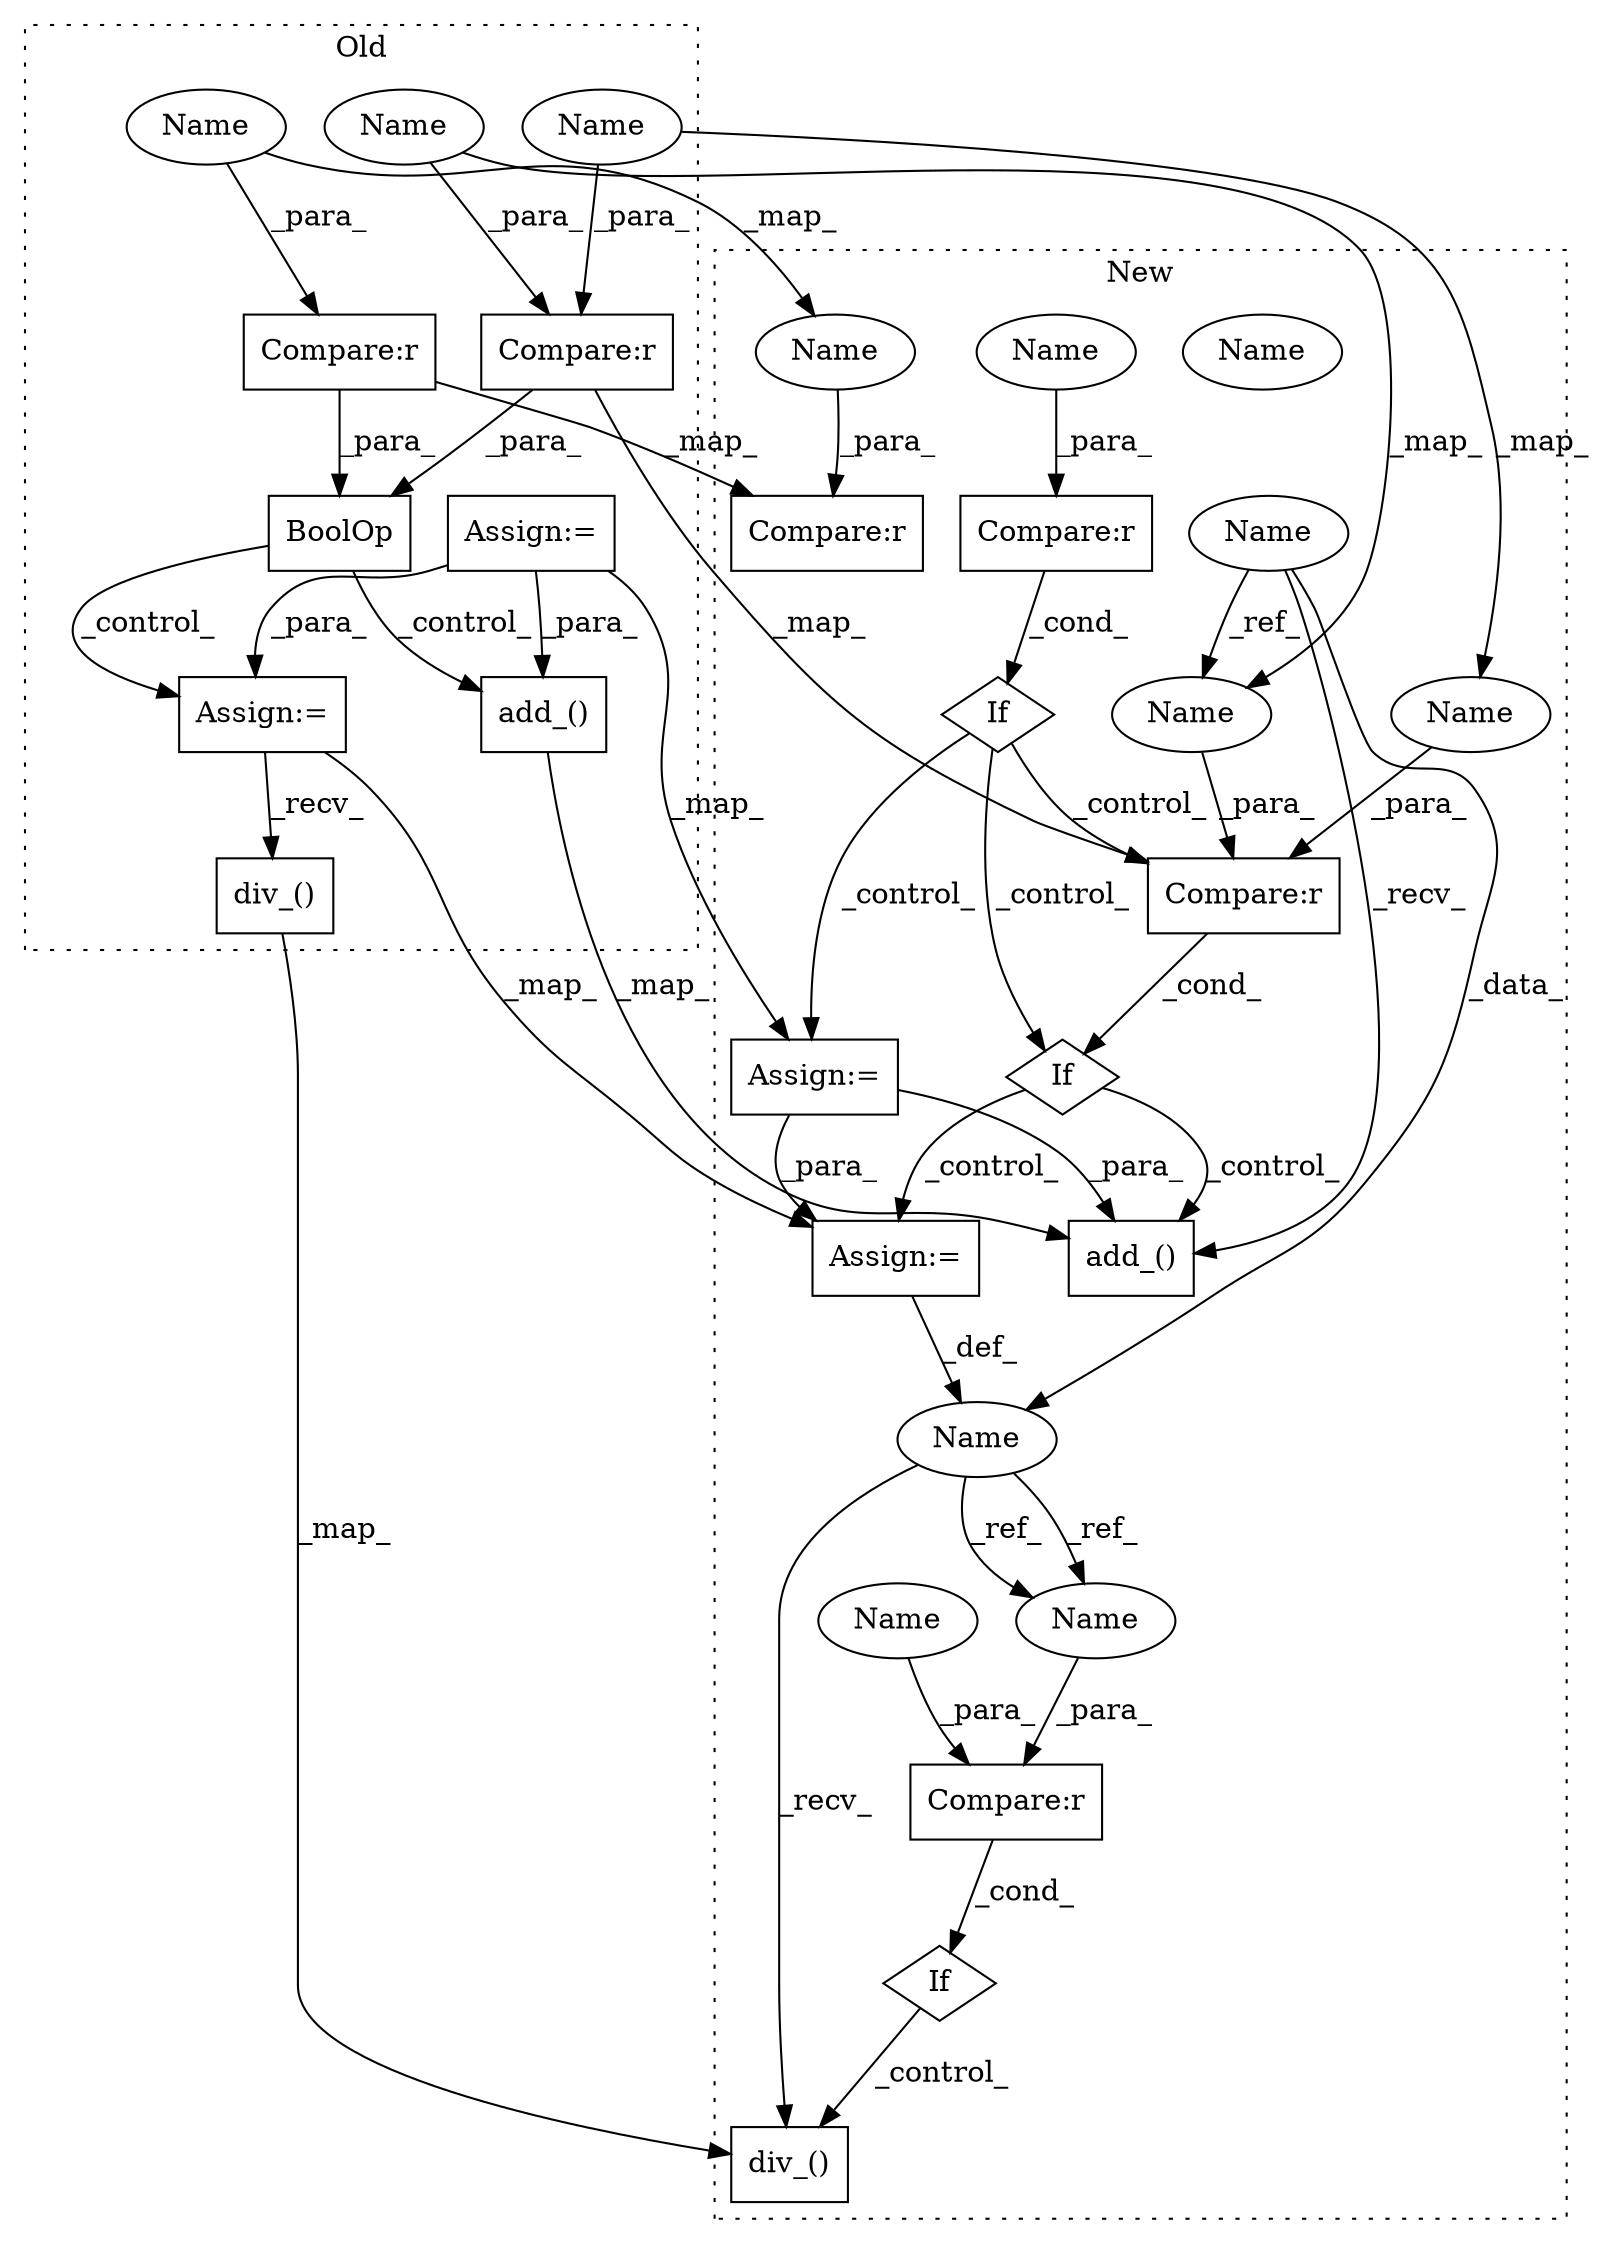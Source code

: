 digraph G {
subgraph cluster0 {
1 [label="div_()" a="75" s="15175,15205" l="14,1" shape="box"];
7 [label="Compare:r" a="40" s="14925" l="16" shape="box"];
11 [label="BoolOp" a="72" s="14904" l="37" shape="box"];
12 [label="Compare:r" a="40" s="14904" l="17" shape="box"];
15 [label="add_()" a="75" s="15081,15099" l="14,1" shape="box"];
17 [label="Assign:=" a="68" s="15001" l="3" shape="box"];
19 [label="Assign:=" a="68" s="14866" l="3" shape="box"];
23 [label="Name" a="87" s="14937" l="4" shape="ellipse"];
24 [label="Name" a="87" s="14917" l="4" shape="ellipse"];
25 [label="Name" a="87" s="14925" l="8" shape="ellipse"];
label = "Old";
style="dotted";
}
subgraph cluster1 {
2 [label="div_()" a="75" s="15407,15437" l="14,1" shape="box"];
3 [label="If" a="96" s="15370" l="3" shape="diamond"];
4 [label="Compare:r" a="40" s="15373" l="20" shape="box"];
5 [label="Name" a="87" s="14747" l="8" shape="ellipse"];
6 [label="Compare:r" a="40" s="15180" l="16" shape="box"];
8 [label="If" a="96" s="15097" l="3" shape="diamond"];
9 [label="Compare:r" a="40" s="15100" l="16" shape="box"];
10 [label="If" a="96" s="15177" l="3" shape="diamond"];
13 [label="Compare:r" a="40" s="14976" l="17" shape="box"];
14 [label="Name" a="87" s="15218" l="8" shape="ellipse"];
16 [label="add_()" a="75" s="15276,15294" l="14,1" shape="box"];
18 [label="Assign:=" a="68" s="15226" l="3" shape="box"];
20 [label="Assign:=" a="68" s="15138" l="3" shape="box"];
21 [label="Name" a="87" s="15373" l="8" shape="ellipse"];
22 [label="Name" a="87" s="15180" l="8" shape="ellipse"];
26 [label="Name" a="87" s="14989" l="4" shape="ellipse"];
27 [label="Name" a="87" s="15192" l="4" shape="ellipse"];
28 [label="Name" a="87" s="15112" l="4" shape="ellipse"];
29 [label="Name" a="87" s="15389" l="4" shape="ellipse"];
30 [label="Name" a="87" s="15373" l="8" shape="ellipse"];
label = "New";
style="dotted";
}
1 -> 2 [label="_map_"];
3 -> 2 [label="_control_"];
4 -> 3 [label="_cond_"];
5 -> 22 [label="_ref_"];
5 -> 16 [label="_recv_"];
5 -> 14 [label="_data_"];
6 -> 10 [label="_cond_"];
7 -> 11 [label="_para_"];
7 -> 6 [label="_map_"];
8 -> 20 [label="_control_"];
8 -> 6 [label="_control_"];
8 -> 10 [label="_control_"];
9 -> 8 [label="_cond_"];
10 -> 18 [label="_control_"];
10 -> 16 [label="_control_"];
11 -> 17 [label="_control_"];
11 -> 15 [label="_control_"];
12 -> 11 [label="_para_"];
12 -> 13 [label="_map_"];
14 -> 30 [label="_ref_"];
14 -> 30 [label="_ref_"];
14 -> 2 [label="_recv_"];
15 -> 16 [label="_map_"];
17 -> 1 [label="_recv_"];
17 -> 18 [label="_map_"];
18 -> 14 [label="_def_"];
19 -> 20 [label="_map_"];
19 -> 15 [label="_para_"];
19 -> 17 [label="_para_"];
20 -> 18 [label="_para_"];
20 -> 16 [label="_para_"];
22 -> 6 [label="_para_"];
23 -> 27 [label="_map_"];
23 -> 7 [label="_para_"];
24 -> 12 [label="_para_"];
24 -> 26 [label="_map_"];
25 -> 22 [label="_map_"];
25 -> 7 [label="_para_"];
26 -> 13 [label="_para_"];
27 -> 6 [label="_para_"];
28 -> 9 [label="_para_"];
29 -> 4 [label="_para_"];
30 -> 4 [label="_para_"];
}